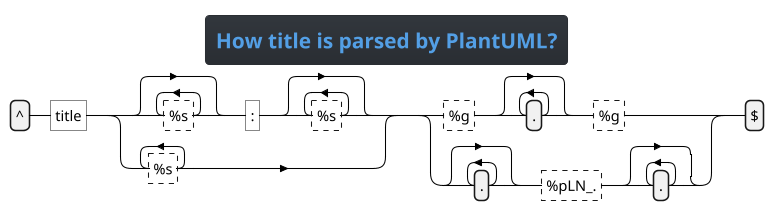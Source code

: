 ' Do not edit
' Theme Gallery
' autogenerated by script
'
@startregex
!$PUML_MODE = "dark"
!theme cloudscape-design
title How title is parsed by PlantUML?
^title(?:[%s]*:[%s]*|[%s]+)(?:(?:[%g](.*)[%g])|(?:(.*[%pLN_.].*)))$
@endregex
